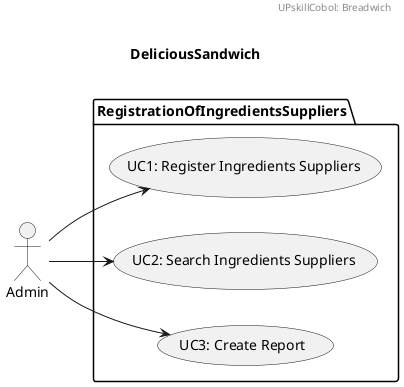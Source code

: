 @startuml
left to right direction

header
UPskillCobol: Breadwich
endheader

title \nDeliciousSandwich\n



package 	RegistrationOfIngredientsSuppliers{
  usecase "UC1: Register Ingredients Suppliers " as UC1
  usecase "UC2: Search Ingredients Suppliers " as UC2
  usecase "UC3: Create Report" as UC3

}

Admin --> UC1
Admin --> UC2
Admin --> UC3

@enduml